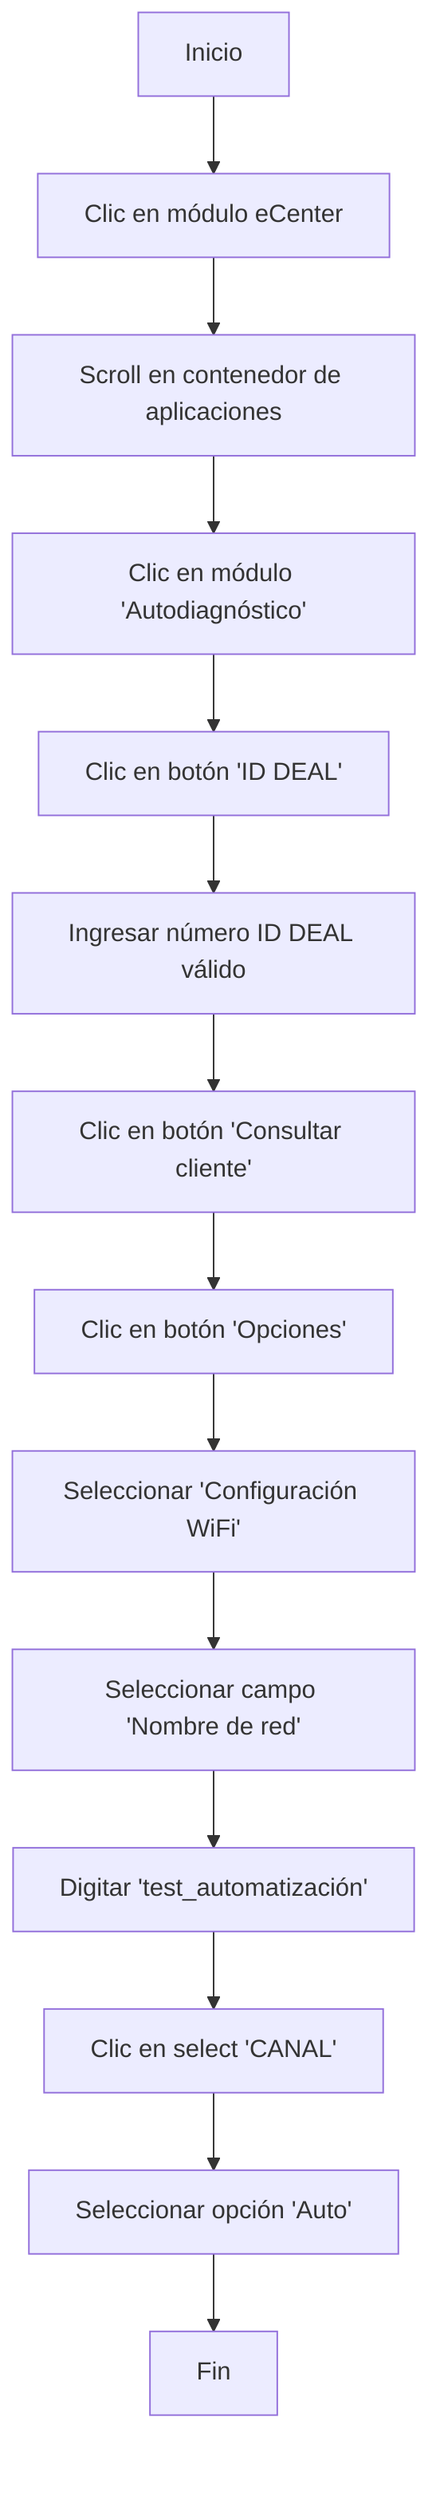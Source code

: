flowchart TD
    A[Inicio] --> B[Clic en módulo eCenter]
    B --> C[Scroll en contenedor de aplicaciones]
    C --> D[Clic en módulo 'Autodiagnóstico']

    D --> E[Clic en botón 'ID DEAL']
    E --> F[Ingresar número ID DEAL válido]
    F --> G[Clic en botón 'Consultar cliente']

    G --> H[Clic en botón 'Opciones']
    H --> I[Seleccionar 'Configuración WiFi']

    I --> J[Seleccionar campo 'Nombre de red']
    J --> K[Digitar 'test_automatización']
    K --> L[Clic en select 'CANAL']
    L --> M[Seleccionar opción 'Auto']

    M --> N[Fin]

    %% classDef seleccion fill:#e6f7ff,stroke:#1a73e8,stroke-width:2px;
    %% class E,F,G,H,I,L,M seleccion